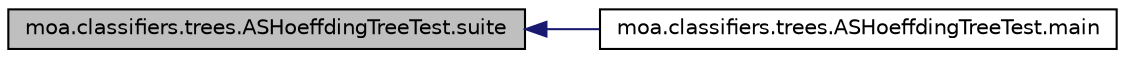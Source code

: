 digraph G
{
  edge [fontname="Helvetica",fontsize="10",labelfontname="Helvetica",labelfontsize="10"];
  node [fontname="Helvetica",fontsize="10",shape=record];
  rankdir=LR;
  Node1 [label="moa.classifiers.trees.ASHoeffdingTreeTest.suite",height=0.2,width=0.4,color="black", fillcolor="grey75", style="filled" fontcolor="black"];
  Node1 -> Node2 [dir=back,color="midnightblue",fontsize="10",style="solid",fontname="Helvetica"];
  Node2 [label="moa.classifiers.trees.ASHoeffdingTreeTest.main",height=0.2,width=0.4,color="black", fillcolor="white", style="filled",URL="$classmoa_1_1classifiers_1_1trees_1_1ASHoeffdingTreeTest.html#aa737aa51e44adc37ebf41eac539999b1",tooltip="Runs the test from commandline."];
}
